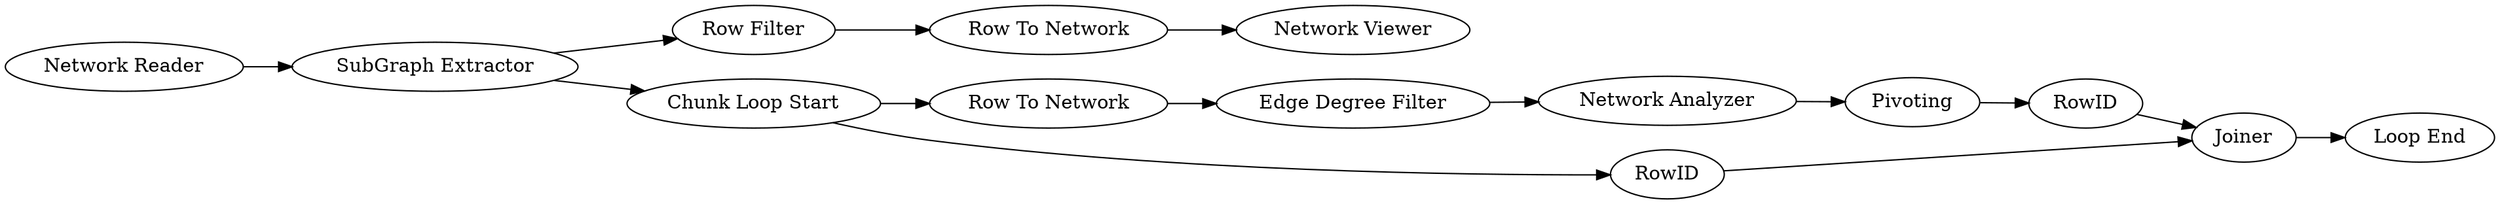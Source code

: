 digraph {
	1 [label="Network Reader"]
	2 [label="SubGraph Extractor"]
	3 [label="Row Filter"]
	4 [label="Row To Network"]
	5 [label="Network Viewer"]
	6 [label="Chunk Loop Start"]
	7 [label="Row To Network"]
	9 [label="Network Analyzer"]
	10 [label=Pivoting]
	12 [label=Joiner]
	13 [label="Edge Degree Filter"]
	14 [label="Loop End"]
	15 [label=RowID]
	16 [label=RowID]
	1 -> 2
	2 -> 3
	2 -> 6
	3 -> 4
	4 -> 5
	6 -> 7
	6 -> 15
	7 -> 13
	9 -> 10
	10 -> 16
	12 -> 14
	13 -> 9
	15 -> 12
	16 -> 12
	rankdir=LR
}
